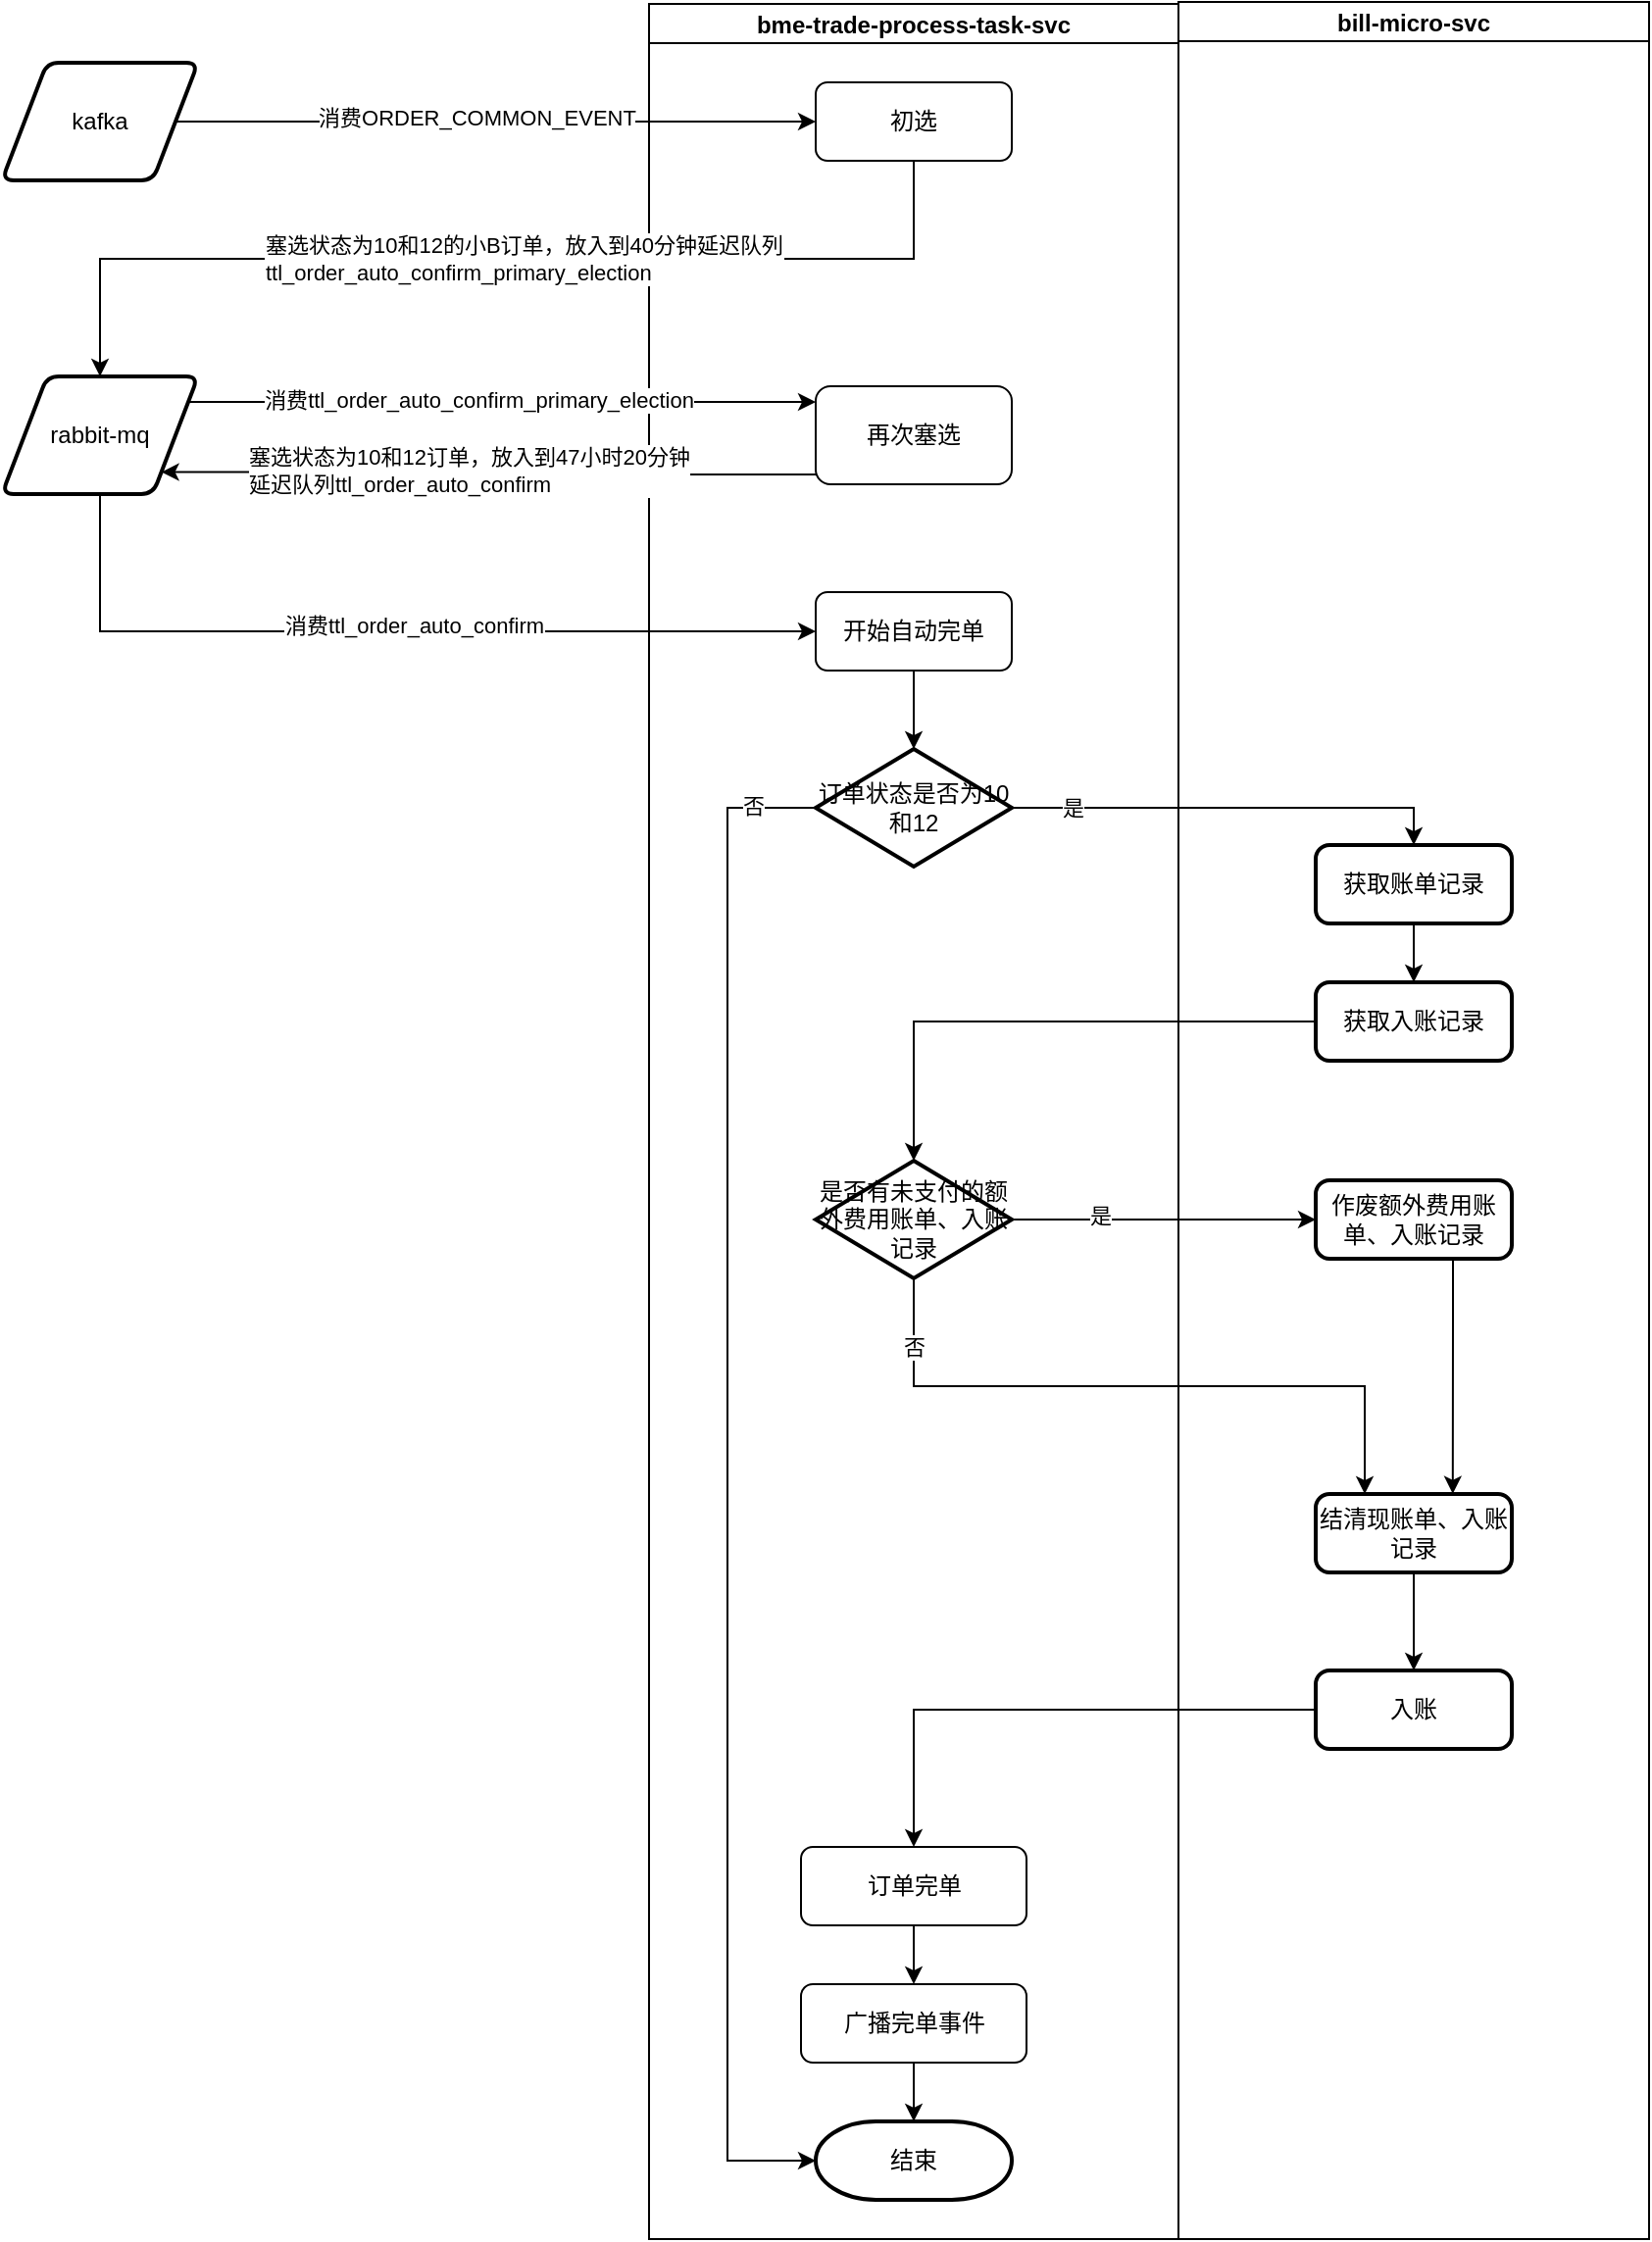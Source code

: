 <mxfile version="13.8.9-1" type="github">
  <diagram id="C5RBs43oDa-KdzZeNtuy" name="Page-1">
    <mxGraphModel dx="1615" dy="426" grid="1" gridSize="10" guides="1" tooltips="1" connect="1" arrows="1" fold="1" page="1" pageScale="1" pageWidth="827" pageHeight="1169" math="0" shadow="0">
      <root>
        <mxCell id="WIyWlLk6GJQsqaUBKTNV-0" />
        <mxCell id="WIyWlLk6GJQsqaUBKTNV-1" parent="WIyWlLk6GJQsqaUBKTNV-0" />
        <mxCell id="dpUTiGBEQGTl2xIY1mlT-2" value="bme-trade-process-task-svc" style="swimlane;startSize=20;" vertex="1" parent="WIyWlLk6GJQsqaUBKTNV-1">
          <mxGeometry x="190" y="180" width="270" height="1140" as="geometry" />
        </mxCell>
        <mxCell id="dpUTiGBEQGTl2xIY1mlT-5" value="初选" style="rounded=1;whiteSpace=wrap;html=1;" vertex="1" parent="dpUTiGBEQGTl2xIY1mlT-2">
          <mxGeometry x="85" y="40" width="100" height="40" as="geometry" />
        </mxCell>
        <mxCell id="dpUTiGBEQGTl2xIY1mlT-6" value="再次塞选" style="rounded=1;whiteSpace=wrap;html=1;" vertex="1" parent="dpUTiGBEQGTl2xIY1mlT-2">
          <mxGeometry x="85" y="195" width="100" height="50" as="geometry" />
        </mxCell>
        <mxCell id="dpUTiGBEQGTl2xIY1mlT-55" style="edgeStyle=orthogonalEdgeStyle;rounded=0;orthogonalLoop=1;jettySize=auto;html=1;entryX=0.5;entryY=0;entryDx=0;entryDy=0;entryPerimeter=0;" edge="1" parent="dpUTiGBEQGTl2xIY1mlT-2" source="dpUTiGBEQGTl2xIY1mlT-17" target="dpUTiGBEQGTl2xIY1mlT-54">
          <mxGeometry relative="1" as="geometry" />
        </mxCell>
        <mxCell id="dpUTiGBEQGTl2xIY1mlT-17" value="开始自动完单" style="rounded=1;whiteSpace=wrap;html=1;" vertex="1" parent="dpUTiGBEQGTl2xIY1mlT-2">
          <mxGeometry x="85" y="300" width="100" height="40" as="geometry" />
        </mxCell>
        <mxCell id="dpUTiGBEQGTl2xIY1mlT-44" style="edgeStyle=orthogonalEdgeStyle;rounded=0;orthogonalLoop=1;jettySize=auto;html=1;entryX=0.5;entryY=0;entryDx=0;entryDy=0;" edge="1" parent="dpUTiGBEQGTl2xIY1mlT-2" source="dpUTiGBEQGTl2xIY1mlT-40" target="dpUTiGBEQGTl2xIY1mlT-41">
          <mxGeometry relative="1" as="geometry" />
        </mxCell>
        <mxCell id="dpUTiGBEQGTl2xIY1mlT-40" value="订单完单" style="rounded=1;whiteSpace=wrap;html=1;" vertex="1" parent="dpUTiGBEQGTl2xIY1mlT-2">
          <mxGeometry x="77.5" y="940" width="115" height="40" as="geometry" />
        </mxCell>
        <mxCell id="dpUTiGBEQGTl2xIY1mlT-46" style="edgeStyle=orthogonalEdgeStyle;rounded=0;orthogonalLoop=1;jettySize=auto;html=1;entryX=0.5;entryY=0;entryDx=0;entryDy=0;entryPerimeter=0;" edge="1" parent="dpUTiGBEQGTl2xIY1mlT-2" source="dpUTiGBEQGTl2xIY1mlT-41" target="dpUTiGBEQGTl2xIY1mlT-45">
          <mxGeometry relative="1" as="geometry" />
        </mxCell>
        <mxCell id="dpUTiGBEQGTl2xIY1mlT-41" value="广播完单事件" style="rounded=1;whiteSpace=wrap;html=1;" vertex="1" parent="dpUTiGBEQGTl2xIY1mlT-2">
          <mxGeometry x="77.5" y="1010" width="115" height="40" as="geometry" />
        </mxCell>
        <mxCell id="dpUTiGBEQGTl2xIY1mlT-45" value="结束" style="strokeWidth=2;html=1;shape=mxgraph.flowchart.terminator;whiteSpace=wrap;" vertex="1" parent="dpUTiGBEQGTl2xIY1mlT-2">
          <mxGeometry x="85" y="1080" width="100" height="40" as="geometry" />
        </mxCell>
        <mxCell id="dpUTiGBEQGTl2xIY1mlT-54" value="订单状态是否为10和12" style="strokeWidth=2;html=1;shape=mxgraph.flowchart.decision;whiteSpace=wrap;" vertex="1" parent="dpUTiGBEQGTl2xIY1mlT-2">
          <mxGeometry x="85" y="380" width="100" height="60" as="geometry" />
        </mxCell>
        <mxCell id="dpUTiGBEQGTl2xIY1mlT-56" style="edgeStyle=orthogonalEdgeStyle;rounded=0;orthogonalLoop=1;jettySize=auto;html=1;entryX=0;entryY=0.5;entryDx=0;entryDy=0;entryPerimeter=0;exitX=0;exitY=0.5;exitDx=0;exitDy=0;exitPerimeter=0;" edge="1" parent="dpUTiGBEQGTl2xIY1mlT-2" source="dpUTiGBEQGTl2xIY1mlT-54" target="dpUTiGBEQGTl2xIY1mlT-45">
          <mxGeometry relative="1" as="geometry">
            <mxPoint x="60" y="690" as="targetPoint" />
            <Array as="points">
              <mxPoint x="40" y="410" />
              <mxPoint x="40" y="1100" />
            </Array>
          </mxGeometry>
        </mxCell>
        <mxCell id="dpUTiGBEQGTl2xIY1mlT-76" value="否" style="edgeLabel;html=1;align=center;verticalAlign=middle;resizable=0;points=[];" vertex="1" connectable="0" parent="dpUTiGBEQGTl2xIY1mlT-56">
          <mxGeometry x="-0.917" y="-1" relative="1" as="geometry">
            <mxPoint as="offset" />
          </mxGeometry>
        </mxCell>
        <mxCell id="dpUTiGBEQGTl2xIY1mlT-61" value="是否有未支付的额外费用账单、入账记录" style="strokeWidth=2;html=1;shape=mxgraph.flowchart.decision;whiteSpace=wrap;" vertex="1" parent="dpUTiGBEQGTl2xIY1mlT-2">
          <mxGeometry x="85" y="590" width="100" height="60" as="geometry" />
        </mxCell>
        <mxCell id="dpUTiGBEQGTl2xIY1mlT-3" value="bill-micro-svc" style="swimlane;startSize=20;" vertex="1" parent="WIyWlLk6GJQsqaUBKTNV-1">
          <mxGeometry x="460" y="179" width="240" height="1141" as="geometry" />
        </mxCell>
        <mxCell id="dpUTiGBEQGTl2xIY1mlT-59" style="edgeStyle=orthogonalEdgeStyle;rounded=0;orthogonalLoop=1;jettySize=auto;html=1;exitX=0.5;exitY=1;exitDx=0;exitDy=0;entryX=0.5;entryY=0;entryDx=0;entryDy=0;" edge="1" parent="dpUTiGBEQGTl2xIY1mlT-3" source="dpUTiGBEQGTl2xIY1mlT-48" target="dpUTiGBEQGTl2xIY1mlT-49">
          <mxGeometry relative="1" as="geometry" />
        </mxCell>
        <mxCell id="dpUTiGBEQGTl2xIY1mlT-48" value="获取账单记录" style="rounded=1;whiteSpace=wrap;html=1;absoluteArcSize=1;arcSize=14;strokeWidth=2;" vertex="1" parent="dpUTiGBEQGTl2xIY1mlT-3">
          <mxGeometry x="70" y="430" width="100" height="40" as="geometry" />
        </mxCell>
        <mxCell id="dpUTiGBEQGTl2xIY1mlT-49" value="获取入账记录" style="rounded=1;whiteSpace=wrap;html=1;absoluteArcSize=1;arcSize=14;strokeWidth=2;" vertex="1" parent="dpUTiGBEQGTl2xIY1mlT-3">
          <mxGeometry x="70" y="500" width="100" height="40" as="geometry" />
        </mxCell>
        <mxCell id="dpUTiGBEQGTl2xIY1mlT-75" style="edgeStyle=orthogonalEdgeStyle;rounded=0;orthogonalLoop=1;jettySize=auto;html=1;entryX=0.699;entryY=-0.004;entryDx=0;entryDy=0;entryPerimeter=0;" edge="1" parent="dpUTiGBEQGTl2xIY1mlT-3" source="dpUTiGBEQGTl2xIY1mlT-50" target="dpUTiGBEQGTl2xIY1mlT-51">
          <mxGeometry relative="1" as="geometry">
            <Array as="points">
              <mxPoint x="140" y="671" />
              <mxPoint x="140" y="671" />
            </Array>
          </mxGeometry>
        </mxCell>
        <mxCell id="dpUTiGBEQGTl2xIY1mlT-50" value="作废额外费用账单、入账记录" style="rounded=1;whiteSpace=wrap;html=1;absoluteArcSize=1;arcSize=14;strokeWidth=2;" vertex="1" parent="dpUTiGBEQGTl2xIY1mlT-3">
          <mxGeometry x="70" y="601" width="100" height="40" as="geometry" />
        </mxCell>
        <mxCell id="dpUTiGBEQGTl2xIY1mlT-72" style="edgeStyle=orthogonalEdgeStyle;rounded=0;orthogonalLoop=1;jettySize=auto;html=1;" edge="1" parent="dpUTiGBEQGTl2xIY1mlT-3" source="dpUTiGBEQGTl2xIY1mlT-51" target="dpUTiGBEQGTl2xIY1mlT-52">
          <mxGeometry relative="1" as="geometry" />
        </mxCell>
        <mxCell id="dpUTiGBEQGTl2xIY1mlT-51" value="结清现账单、入账记录" style="rounded=1;whiteSpace=wrap;html=1;absoluteArcSize=1;arcSize=14;strokeWidth=2;" vertex="1" parent="dpUTiGBEQGTl2xIY1mlT-3">
          <mxGeometry x="70" y="761" width="100" height="40" as="geometry" />
        </mxCell>
        <mxCell id="dpUTiGBEQGTl2xIY1mlT-52" value="入账" style="rounded=1;whiteSpace=wrap;html=1;absoluteArcSize=1;arcSize=14;strokeWidth=2;" vertex="1" parent="dpUTiGBEQGTl2xIY1mlT-3">
          <mxGeometry x="70" y="851" width="100" height="40" as="geometry" />
        </mxCell>
        <mxCell id="dpUTiGBEQGTl2xIY1mlT-7" style="edgeStyle=orthogonalEdgeStyle;rounded=0;orthogonalLoop=1;jettySize=auto;html=1;entryX=0;entryY=0.5;entryDx=0;entryDy=0;exitX=1;exitY=0.5;exitDx=0;exitDy=0;" edge="1" parent="WIyWlLk6GJQsqaUBKTNV-1" source="dpUTiGBEQGTl2xIY1mlT-9" target="dpUTiGBEQGTl2xIY1mlT-5">
          <mxGeometry relative="1" as="geometry">
            <mxPoint x="140" y="240" as="sourcePoint" />
          </mxGeometry>
        </mxCell>
        <mxCell id="dpUTiGBEQGTl2xIY1mlT-20" value="&lt;span style=&quot;color: rgba(0 , 0 , 0 , 0) ; font-family: monospace ; font-size: 0px ; background-color: rgb(248 , 249 , 250)&quot;&gt;%3CmxGraphModel%3E%3Croot%3E%3CmxCell%20id%3D%220%22%2F%3E%3CmxCell%20id%3D%221%22%20parent%3D%220%22%2F%3E%3CmxCell%20id%3D%222%22%20value%3D%22%E6%B6%88%E8%B4%B9%E5%B0%8Fb%E8%AE%A2%E5%8D%95%26lt%3Bbr%26gt%3B%E2%80%9C%E5%8F%B8%E6%9C%BA%E5%AE%8C%E5%8D%95%E2%80%9D%E4%B8%8E%E2%80%9C%E7%8E%B0%E9%87%91%E7%BB%93%E6%B8%85%E2%80%9D%E4%BA%8B%E4%BB%B6%26lt%3Bbr%26gt%3B%EF%BC%88%E5%8D%B3%E8%AE%A2%E5%8D%95%E7%8A%B6%E6%80%81%E4%B8%BA10%E5%92%8C12%EF%BC%89%22%20style%3D%22edgeLabel%3Bhtml%3D1%3Balign%3Dcenter%3BverticalAlign%3Dmiddle%3Bresizable%3D0%3Bpoints%3D%5B%5D%3B%22%20vertex%3D%221%22%20connectable%3D%220%22%20parent%3D%221%22%3E%3CmxGeometry%20x%3D%22193.333%22%20y%3D%22239.0%22%20as%3D%22geometry%22%2F%3E%3C%2FmxCell%3E%3C%2Froot%3E%3C%2FmxGraphModel%3E&lt;/span&gt;" style="edgeLabel;html=1;align=center;verticalAlign=middle;resizable=0;points=[];" vertex="1" connectable="0" parent="dpUTiGBEQGTl2xIY1mlT-7">
          <mxGeometry x="-0.287" y="-2" relative="1" as="geometry">
            <mxPoint as="offset" />
          </mxGeometry>
        </mxCell>
        <mxCell id="dpUTiGBEQGTl2xIY1mlT-27" value="消费ORDER_COMMON_EVENT" style="edgeLabel;html=1;align=center;verticalAlign=middle;resizable=0;points=[];" vertex="1" connectable="0" parent="dpUTiGBEQGTl2xIY1mlT-7">
          <mxGeometry x="-0.204" y="2" relative="1" as="geometry">
            <mxPoint x="23.17" as="offset" />
          </mxGeometry>
        </mxCell>
        <mxCell id="dpUTiGBEQGTl2xIY1mlT-9" value="kafka" style="shape=parallelogram;html=1;strokeWidth=2;perimeter=parallelogramPerimeter;whiteSpace=wrap;rounded=1;arcSize=12;size=0.23;" vertex="1" parent="WIyWlLk6GJQsqaUBKTNV-1">
          <mxGeometry x="-140" y="210" width="100" height="60" as="geometry" />
        </mxCell>
        <mxCell id="dpUTiGBEQGTl2xIY1mlT-12" style="edgeStyle=orthogonalEdgeStyle;rounded=0;orthogonalLoop=1;jettySize=auto;html=1;exitX=1;exitY=0.25;exitDx=0;exitDy=0;" edge="1" parent="WIyWlLk6GJQsqaUBKTNV-1" source="dpUTiGBEQGTl2xIY1mlT-10">
          <mxGeometry relative="1" as="geometry">
            <mxPoint x="275" y="383" as="targetPoint" />
            <Array as="points">
              <mxPoint x="-46" y="383" />
              <mxPoint x="275" y="383" />
            </Array>
          </mxGeometry>
        </mxCell>
        <mxCell id="dpUTiGBEQGTl2xIY1mlT-26" value="消费&lt;span style=&quot;text-align: left&quot;&gt;ttl_order_auto_confirm_primary_election&lt;/span&gt;" style="edgeLabel;html=1;align=center;verticalAlign=middle;resizable=0;points=[];" vertex="1" connectable="0" parent="dpUTiGBEQGTl2xIY1mlT-12">
          <mxGeometry x="-0.059" y="1" relative="1" as="geometry">
            <mxPoint as="offset" />
          </mxGeometry>
        </mxCell>
        <mxCell id="dpUTiGBEQGTl2xIY1mlT-18" style="edgeStyle=orthogonalEdgeStyle;rounded=0;orthogonalLoop=1;jettySize=auto;html=1;entryX=0;entryY=0.5;entryDx=0;entryDy=0;exitX=0.5;exitY=1;exitDx=0;exitDy=0;" edge="1" parent="WIyWlLk6GJQsqaUBKTNV-1" source="dpUTiGBEQGTl2xIY1mlT-10" target="dpUTiGBEQGTl2xIY1mlT-17">
          <mxGeometry relative="1" as="geometry" />
        </mxCell>
        <mxCell id="dpUTiGBEQGTl2xIY1mlT-77" value="消费&lt;span style=&quot;text-align: left&quot;&gt;ttl_order_auto_confirm&lt;/span&gt;" style="edgeLabel;html=1;align=center;verticalAlign=middle;resizable=0;points=[];" vertex="1" connectable="0" parent="dpUTiGBEQGTl2xIY1mlT-18">
          <mxGeometry x="0.058" y="3" relative="1" as="geometry">
            <mxPoint as="offset" />
          </mxGeometry>
        </mxCell>
        <mxCell id="dpUTiGBEQGTl2xIY1mlT-10" value="rabbit-mq" style="shape=parallelogram;html=1;strokeWidth=2;perimeter=parallelogramPerimeter;whiteSpace=wrap;rounded=1;arcSize=12;size=0.23;" vertex="1" parent="WIyWlLk6GJQsqaUBKTNV-1">
          <mxGeometry x="-140" y="370" width="100" height="60" as="geometry" />
        </mxCell>
        <mxCell id="dpUTiGBEQGTl2xIY1mlT-11" style="edgeStyle=orthogonalEdgeStyle;rounded=0;orthogonalLoop=1;jettySize=auto;html=1;entryX=0.5;entryY=0;entryDx=0;entryDy=0;exitX=0.5;exitY=1;exitDx=0;exitDy=0;" edge="1" parent="WIyWlLk6GJQsqaUBKTNV-1" source="dpUTiGBEQGTl2xIY1mlT-5" target="dpUTiGBEQGTl2xIY1mlT-10">
          <mxGeometry relative="1" as="geometry">
            <Array as="points">
              <mxPoint x="325" y="310" />
              <mxPoint x="-90" y="310" />
            </Array>
          </mxGeometry>
        </mxCell>
        <mxCell id="dpUTiGBEQGTl2xIY1mlT-23" value="&lt;div style=&quot;text-align: left&quot;&gt;塞选状态为10和12的小B订单，放入到40分钟延迟队列&lt;br&gt;&lt;/div&gt;&lt;div style=&quot;text-align: left&quot;&gt;ttl_order_auto_confirm_primary_election&lt;br&gt;&lt;/div&gt;" style="edgeLabel;html=1;align=center;verticalAlign=middle;resizable=0;points=[];" vertex="1" connectable="0" parent="dpUTiGBEQGTl2xIY1mlT-11">
          <mxGeometry x="-0.052" y="-1" relative="1" as="geometry">
            <mxPoint y="1" as="offset" />
          </mxGeometry>
        </mxCell>
        <mxCell id="dpUTiGBEQGTl2xIY1mlT-16" style="edgeStyle=orthogonalEdgeStyle;rounded=0;orthogonalLoop=1;jettySize=auto;html=1;exitX=0.003;exitY=0.9;exitDx=0;exitDy=0;exitPerimeter=0;entryX=1;entryY=1;entryDx=0;entryDy=0;" edge="1" parent="WIyWlLk6GJQsqaUBKTNV-1" source="dpUTiGBEQGTl2xIY1mlT-6" target="dpUTiGBEQGTl2xIY1mlT-10">
          <mxGeometry relative="1" as="geometry">
            <mxPoint x="274" y="420" as="sourcePoint" />
            <mxPoint x="-55" y="420" as="targetPoint" />
            <Array as="points" />
          </mxGeometry>
        </mxCell>
        <mxCell id="dpUTiGBEQGTl2xIY1mlT-29" value="塞选状态为&lt;span&gt;10和12订单，放入到47小时20分钟&lt;br&gt;延迟队列&lt;/span&gt;&lt;span style=&quot;font-size: 11px&quot;&gt;ttl_order_auto_confirm&lt;/span&gt;" style="edgeLabel;html=1;align=left;verticalAlign=middle;resizable=0;points=[];" vertex="1" connectable="0" parent="dpUTiGBEQGTl2xIY1mlT-16">
          <mxGeometry x="0.098" y="-1" relative="1" as="geometry">
            <mxPoint x="-108.75" as="offset" />
          </mxGeometry>
        </mxCell>
        <mxCell id="dpUTiGBEQGTl2xIY1mlT-57" style="edgeStyle=orthogonalEdgeStyle;rounded=0;orthogonalLoop=1;jettySize=auto;html=1;entryX=0.5;entryY=0;entryDx=0;entryDy=0;exitX=1;exitY=0.5;exitDx=0;exitDy=0;exitPerimeter=0;" edge="1" parent="WIyWlLk6GJQsqaUBKTNV-1" source="dpUTiGBEQGTl2xIY1mlT-54" target="dpUTiGBEQGTl2xIY1mlT-48">
          <mxGeometry relative="1" as="geometry">
            <mxPoint x="325" y="630" as="sourcePoint" />
            <Array as="points">
              <mxPoint x="580" y="590" />
            </Array>
          </mxGeometry>
        </mxCell>
        <mxCell id="dpUTiGBEQGTl2xIY1mlT-74" value="是" style="edgeLabel;html=1;align=center;verticalAlign=middle;resizable=0;points=[];" vertex="1" connectable="0" parent="dpUTiGBEQGTl2xIY1mlT-57">
          <mxGeometry x="-0.723" relative="1" as="geometry">
            <mxPoint as="offset" />
          </mxGeometry>
        </mxCell>
        <mxCell id="dpUTiGBEQGTl2xIY1mlT-62" style="edgeStyle=orthogonalEdgeStyle;rounded=0;orthogonalLoop=1;jettySize=auto;html=1;entryX=0.5;entryY=0;entryDx=0;entryDy=0;entryPerimeter=0;" edge="1" parent="WIyWlLk6GJQsqaUBKTNV-1" source="dpUTiGBEQGTl2xIY1mlT-49" target="dpUTiGBEQGTl2xIY1mlT-61">
          <mxGeometry relative="1" as="geometry" />
        </mxCell>
        <mxCell id="dpUTiGBEQGTl2xIY1mlT-68" style="edgeStyle=orthogonalEdgeStyle;rounded=0;orthogonalLoop=1;jettySize=auto;html=1;entryX=0;entryY=0.5;entryDx=0;entryDy=0;" edge="1" parent="WIyWlLk6GJQsqaUBKTNV-1" source="dpUTiGBEQGTl2xIY1mlT-61" target="dpUTiGBEQGTl2xIY1mlT-50">
          <mxGeometry relative="1" as="geometry" />
        </mxCell>
        <mxCell id="dpUTiGBEQGTl2xIY1mlT-69" value="是" style="edgeLabel;html=1;align=center;verticalAlign=middle;resizable=0;points=[];" vertex="1" connectable="0" parent="dpUTiGBEQGTl2xIY1mlT-68">
          <mxGeometry x="-0.419" y="2" relative="1" as="geometry">
            <mxPoint as="offset" />
          </mxGeometry>
        </mxCell>
        <mxCell id="dpUTiGBEQGTl2xIY1mlT-70" style="edgeStyle=orthogonalEdgeStyle;rounded=0;orthogonalLoop=1;jettySize=auto;html=1;exitX=0.5;exitY=1;exitDx=0;exitDy=0;exitPerimeter=0;entryX=0.25;entryY=0;entryDx=0;entryDy=0;" edge="1" parent="WIyWlLk6GJQsqaUBKTNV-1" source="dpUTiGBEQGTl2xIY1mlT-61" target="dpUTiGBEQGTl2xIY1mlT-51">
          <mxGeometry relative="1" as="geometry" />
        </mxCell>
        <mxCell id="dpUTiGBEQGTl2xIY1mlT-71" value="否" style="edgeLabel;html=1;align=center;verticalAlign=middle;resizable=0;points=[];" vertex="1" connectable="0" parent="dpUTiGBEQGTl2xIY1mlT-70">
          <mxGeometry x="-0.797" relative="1" as="geometry">
            <mxPoint as="offset" />
          </mxGeometry>
        </mxCell>
        <mxCell id="dpUTiGBEQGTl2xIY1mlT-73" style="edgeStyle=orthogonalEdgeStyle;rounded=0;orthogonalLoop=1;jettySize=auto;html=1;entryX=0.5;entryY=0;entryDx=0;entryDy=0;" edge="1" parent="WIyWlLk6GJQsqaUBKTNV-1" source="dpUTiGBEQGTl2xIY1mlT-52" target="dpUTiGBEQGTl2xIY1mlT-40">
          <mxGeometry relative="1" as="geometry" />
        </mxCell>
      </root>
    </mxGraphModel>
  </diagram>
</mxfile>
